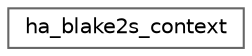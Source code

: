 digraph "Graphical Class Hierarchy"
{
 // LATEX_PDF_SIZE
  bgcolor="transparent";
  edge [fontname=Helvetica,fontsize=10,labelfontname=Helvetica,labelfontsize=10];
  node [fontname=Helvetica,fontsize=10,shape=box,height=0.2,width=0.4];
  rankdir="LR";
  Node0 [id="Node000000",label="ha_blake2s_context",height=0.2,width=0.4,color="grey40", fillcolor="white", style="filled",URL="$d6/d30/structha__blake2s__context.html",tooltip="BLAKE2s hashing context structure."];
}
